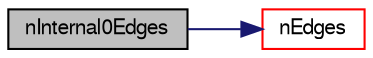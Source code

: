 digraph "nInternal0Edges"
{
  bgcolor="transparent";
  edge [fontname="FreeSans",fontsize="10",labelfontname="FreeSans",labelfontsize="10"];
  node [fontname="FreeSans",fontsize="10",shape=record];
  rankdir="LR";
  Node24379 [label="nInternal0Edges",height=0.2,width=0.4,color="black", fillcolor="grey75", style="filled", fontcolor="black"];
  Node24379 -> Node24380 [color="midnightblue",fontsize="10",style="solid",fontname="FreeSans"];
  Node24380 [label="nEdges",height=0.2,width=0.4,color="red",URL="$a27530.html#a086513bcff1a3f1684e1a3879dd90deb"];
}
